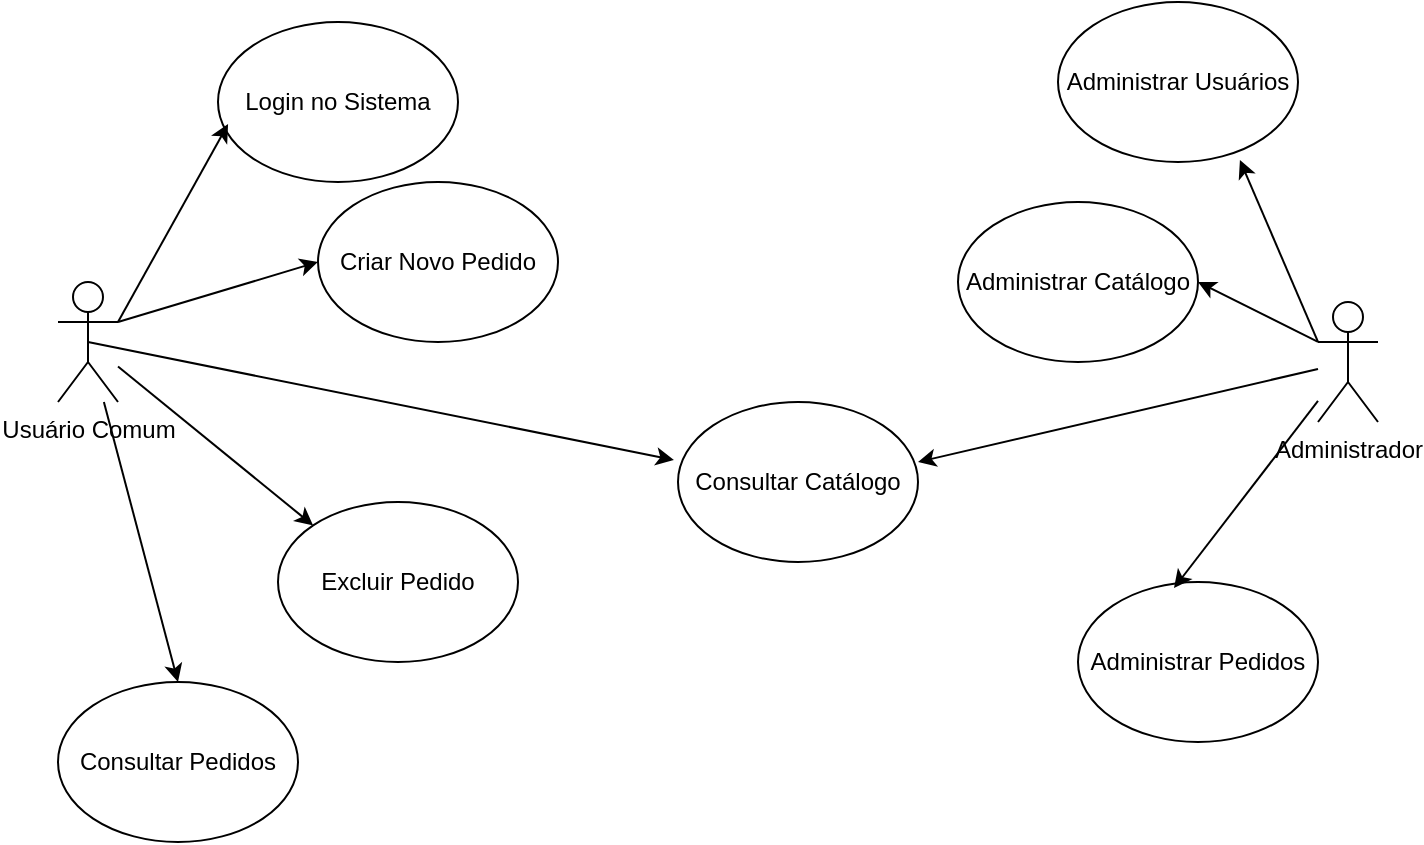 <mxfile version="22.0.6" type="github">
  <diagram name="Página-1" id="NrpWv6vfKQjwWQ1xto1x">
    <mxGraphModel dx="880" dy="1647" grid="1" gridSize="10" guides="1" tooltips="1" connect="1" arrows="1" fold="1" page="1" pageScale="1" pageWidth="827" pageHeight="1169" math="0" shadow="0">
      <root>
        <mxCell id="0" />
        <mxCell id="1" parent="0" />
        <mxCell id="MZzRdd60GhyuEeioZDl1-1" value="Usuário Comum" style="shape=umlActor;verticalLabelPosition=bottom;verticalAlign=top;html=1;outlineConnect=0;" vertex="1" parent="1">
          <mxGeometry x="60" y="130" width="30" height="60" as="geometry" />
        </mxCell>
        <mxCell id="MZzRdd60GhyuEeioZDl1-2" value="Administrador" style="shape=umlActor;verticalLabelPosition=bottom;verticalAlign=top;html=1;outlineConnect=0;" vertex="1" parent="1">
          <mxGeometry x="690" y="140" width="30" height="60" as="geometry" />
        </mxCell>
        <mxCell id="MZzRdd60GhyuEeioZDl1-3" value="Login no Sistema" style="ellipse;whiteSpace=wrap;html=1;" vertex="1" parent="1">
          <mxGeometry x="140" width="120" height="80" as="geometry" />
        </mxCell>
        <mxCell id="MZzRdd60GhyuEeioZDl1-4" value="Criar Novo Pedido" style="ellipse;whiteSpace=wrap;html=1;" vertex="1" parent="1">
          <mxGeometry x="190" y="80" width="120" height="80" as="geometry" />
        </mxCell>
        <mxCell id="MZzRdd60GhyuEeioZDl1-5" value="Excluir Pedido" style="ellipse;whiteSpace=wrap;html=1;" vertex="1" parent="1">
          <mxGeometry x="170" y="240" width="120" height="80" as="geometry" />
        </mxCell>
        <mxCell id="MZzRdd60GhyuEeioZDl1-6" value="Consultar Pedidos" style="ellipse;whiteSpace=wrap;html=1;" vertex="1" parent="1">
          <mxGeometry x="60" y="330" width="120" height="80" as="geometry" />
        </mxCell>
        <mxCell id="MZzRdd60GhyuEeioZDl1-7" value="" style="endArrow=classic;html=1;rounded=0;exitX=1;exitY=0.333;exitDx=0;exitDy=0;exitPerimeter=0;entryX=0.042;entryY=0.638;entryDx=0;entryDy=0;entryPerimeter=0;" edge="1" parent="1" source="MZzRdd60GhyuEeioZDl1-1" target="MZzRdd60GhyuEeioZDl1-3">
          <mxGeometry width="50" height="50" relative="1" as="geometry">
            <mxPoint x="390" y="280" as="sourcePoint" />
            <mxPoint x="440" y="230" as="targetPoint" />
          </mxGeometry>
        </mxCell>
        <mxCell id="MZzRdd60GhyuEeioZDl1-8" value="" style="endArrow=classic;html=1;rounded=0;entryX=0;entryY=0.5;entryDx=0;entryDy=0;" edge="1" parent="1" target="MZzRdd60GhyuEeioZDl1-4">
          <mxGeometry width="50" height="50" relative="1" as="geometry">
            <mxPoint x="90" y="150" as="sourcePoint" />
            <mxPoint x="190" y="170" as="targetPoint" />
          </mxGeometry>
        </mxCell>
        <mxCell id="MZzRdd60GhyuEeioZDl1-9" value="" style="endArrow=classic;html=1;rounded=0;entryX=0;entryY=0;entryDx=0;entryDy=0;" edge="1" parent="1" source="MZzRdd60GhyuEeioZDl1-1" target="MZzRdd60GhyuEeioZDl1-5">
          <mxGeometry width="50" height="50" relative="1" as="geometry">
            <mxPoint x="390" y="280" as="sourcePoint" />
            <mxPoint x="440" y="230" as="targetPoint" />
          </mxGeometry>
        </mxCell>
        <mxCell id="MZzRdd60GhyuEeioZDl1-10" value="" style="endArrow=classic;html=1;rounded=0;entryX=0.5;entryY=0;entryDx=0;entryDy=0;" edge="1" parent="1" source="MZzRdd60GhyuEeioZDl1-1" target="MZzRdd60GhyuEeioZDl1-6">
          <mxGeometry width="50" height="50" relative="1" as="geometry">
            <mxPoint x="390" y="280" as="sourcePoint" />
            <mxPoint x="440" y="230" as="targetPoint" />
          </mxGeometry>
        </mxCell>
        <mxCell id="MZzRdd60GhyuEeioZDl1-11" value="Administrar Usuários" style="ellipse;whiteSpace=wrap;html=1;" vertex="1" parent="1">
          <mxGeometry x="560" y="-10" width="120" height="80" as="geometry" />
        </mxCell>
        <mxCell id="MZzRdd60GhyuEeioZDl1-13" value="Administrar Catálogo" style="ellipse;whiteSpace=wrap;html=1;" vertex="1" parent="1">
          <mxGeometry x="510" y="90" width="120" height="80" as="geometry" />
        </mxCell>
        <mxCell id="MZzRdd60GhyuEeioZDl1-14" value="Administrar Pedidos" style="ellipse;whiteSpace=wrap;html=1;" vertex="1" parent="1">
          <mxGeometry x="570" y="280" width="120" height="80" as="geometry" />
        </mxCell>
        <mxCell id="MZzRdd60GhyuEeioZDl1-15" value="Consultar Catálogo" style="ellipse;whiteSpace=wrap;html=1;" vertex="1" parent="1">
          <mxGeometry x="370" y="190" width="120" height="80" as="geometry" />
        </mxCell>
        <mxCell id="MZzRdd60GhyuEeioZDl1-16" value="" style="endArrow=classic;html=1;rounded=0;" edge="1" parent="1" source="MZzRdd60GhyuEeioZDl1-2">
          <mxGeometry width="50" height="50" relative="1" as="geometry">
            <mxPoint x="390" y="280" as="sourcePoint" />
            <mxPoint x="490" y="220" as="targetPoint" />
          </mxGeometry>
        </mxCell>
        <mxCell id="MZzRdd60GhyuEeioZDl1-18" value="" style="endArrow=classic;html=1;rounded=0;exitX=0.5;exitY=0.5;exitDx=0;exitDy=0;exitPerimeter=0;entryX=-0.017;entryY=0.363;entryDx=0;entryDy=0;entryPerimeter=0;" edge="1" parent="1" source="MZzRdd60GhyuEeioZDl1-1" target="MZzRdd60GhyuEeioZDl1-15">
          <mxGeometry width="50" height="50" relative="1" as="geometry">
            <mxPoint x="390" y="280" as="sourcePoint" />
            <mxPoint x="360" y="230" as="targetPoint" />
          </mxGeometry>
        </mxCell>
        <mxCell id="MZzRdd60GhyuEeioZDl1-19" value="" style="endArrow=classic;html=1;rounded=0;exitX=0;exitY=0.333;exitDx=0;exitDy=0;exitPerimeter=0;entryX=1;entryY=0.5;entryDx=0;entryDy=0;" edge="1" parent="1" source="MZzRdd60GhyuEeioZDl1-2" target="MZzRdd60GhyuEeioZDl1-13">
          <mxGeometry width="50" height="50" relative="1" as="geometry">
            <mxPoint x="390" y="230" as="sourcePoint" />
            <mxPoint x="440" y="180" as="targetPoint" />
          </mxGeometry>
        </mxCell>
        <mxCell id="MZzRdd60GhyuEeioZDl1-20" value="" style="endArrow=classic;html=1;rounded=0;exitX=0;exitY=0.333;exitDx=0;exitDy=0;exitPerimeter=0;entryX=0.758;entryY=0.988;entryDx=0;entryDy=0;entryPerimeter=0;" edge="1" parent="1" source="MZzRdd60GhyuEeioZDl1-2" target="MZzRdd60GhyuEeioZDl1-11">
          <mxGeometry width="50" height="50" relative="1" as="geometry">
            <mxPoint x="390" y="230" as="sourcePoint" />
            <mxPoint x="440" y="180" as="targetPoint" />
          </mxGeometry>
        </mxCell>
        <mxCell id="MZzRdd60GhyuEeioZDl1-21" value="" style="endArrow=classic;html=1;rounded=0;entryX=0.4;entryY=0.038;entryDx=0;entryDy=0;entryPerimeter=0;" edge="1" parent="1" source="MZzRdd60GhyuEeioZDl1-2" target="MZzRdd60GhyuEeioZDl1-14">
          <mxGeometry width="50" height="50" relative="1" as="geometry">
            <mxPoint x="650" y="220" as="sourcePoint" />
            <mxPoint x="440" y="180" as="targetPoint" />
          </mxGeometry>
        </mxCell>
      </root>
    </mxGraphModel>
  </diagram>
</mxfile>
